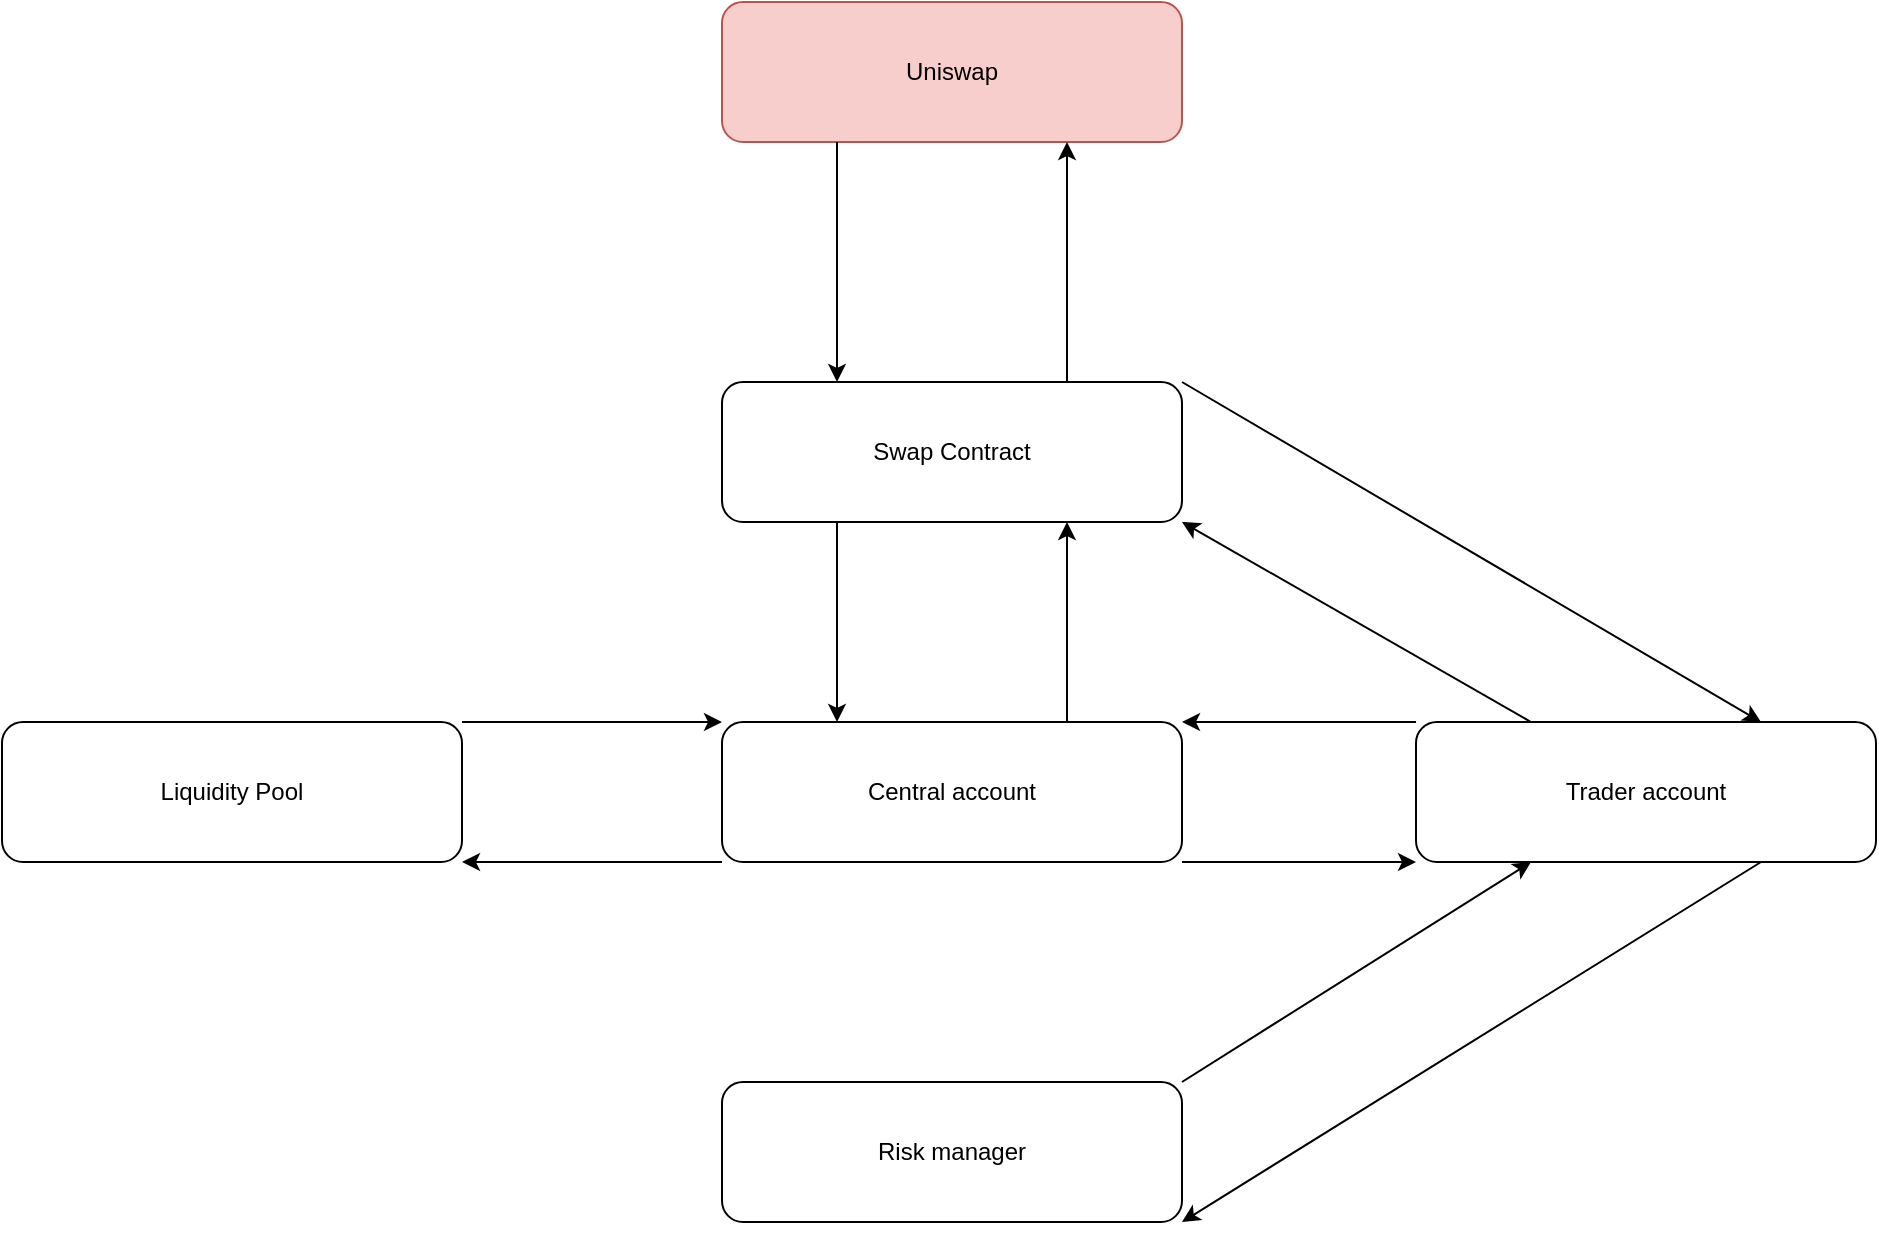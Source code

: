 <mxfile version="22.1.20" type="device">
  <diagram name="Страница — 1" id="yaXuUfwLW3fahq3yRqrc">
    <mxGraphModel dx="1002" dy="577" grid="1" gridSize="10" guides="1" tooltips="1" connect="1" arrows="1" fold="1" page="1" pageScale="1" pageWidth="827" pageHeight="1169" math="0" shadow="0">
      <root>
        <mxCell id="0" />
        <mxCell id="1" parent="0" />
        <mxCell id="oLoyiFKYOL_wlGlcTklO-1" value="Liquidity Pool" style="rounded=1;whiteSpace=wrap;html=1;" parent="1" vertex="1">
          <mxGeometry x="173" y="450" width="230" height="70" as="geometry" />
        </mxCell>
        <mxCell id="EZblRMRSeTuU_uylYMkr-2" value="Swap Contract" style="rounded=1;whiteSpace=wrap;html=1;" parent="1" vertex="1">
          <mxGeometry x="533" y="280" width="230" height="70" as="geometry" />
        </mxCell>
        <mxCell id="EZblRMRSeTuU_uylYMkr-3" value="Trader account" style="rounded=1;whiteSpace=wrap;html=1;" parent="1" vertex="1">
          <mxGeometry x="880" y="450" width="230" height="70" as="geometry" />
        </mxCell>
        <mxCell id="EZblRMRSeTuU_uylYMkr-4" value="Central account" style="rounded=1;whiteSpace=wrap;html=1;" parent="1" vertex="1">
          <mxGeometry x="533" y="450" width="230" height="70" as="geometry" />
        </mxCell>
        <mxCell id="EZblRMRSeTuU_uylYMkr-5" value="Uniswap" style="rounded=1;whiteSpace=wrap;html=1;fillColor=#f8cecc;strokeColor=#b85450;" parent="1" vertex="1">
          <mxGeometry x="533" y="90" width="230" height="70" as="geometry" />
        </mxCell>
        <mxCell id="EZblRMRSeTuU_uylYMkr-6" value="" style="endArrow=classic;html=1;rounded=0;exitX=1;exitY=0;exitDx=0;exitDy=0;entryX=0;entryY=0;entryDx=0;entryDy=0;" parent="1" source="oLoyiFKYOL_wlGlcTklO-1" target="EZblRMRSeTuU_uylYMkr-4" edge="1">
          <mxGeometry width="50" height="50" relative="1" as="geometry">
            <mxPoint x="500" y="330" as="sourcePoint" />
            <mxPoint x="550" y="280" as="targetPoint" />
          </mxGeometry>
        </mxCell>
        <mxCell id="EZblRMRSeTuU_uylYMkr-7" value="" style="endArrow=classic;html=1;rounded=0;exitX=0;exitY=0;exitDx=0;exitDy=0;entryX=1;entryY=0;entryDx=0;entryDy=0;" parent="1" source="EZblRMRSeTuU_uylYMkr-3" target="EZblRMRSeTuU_uylYMkr-4" edge="1">
          <mxGeometry width="50" height="50" relative="1" as="geometry">
            <mxPoint x="890" y="450" as="sourcePoint" />
            <mxPoint x="940" y="400" as="targetPoint" />
          </mxGeometry>
        </mxCell>
        <mxCell id="EZblRMRSeTuU_uylYMkr-8" value="" style="endArrow=classic;html=1;rounded=0;exitX=0;exitY=1;exitDx=0;exitDy=0;entryX=1;entryY=1;entryDx=0;entryDy=0;" parent="1" source="EZblRMRSeTuU_uylYMkr-4" target="oLoyiFKYOL_wlGlcTklO-1" edge="1">
          <mxGeometry width="50" height="50" relative="1" as="geometry">
            <mxPoint x="490" y="580" as="sourcePoint" />
            <mxPoint x="540" y="530" as="targetPoint" />
          </mxGeometry>
        </mxCell>
        <mxCell id="EZblRMRSeTuU_uylYMkr-9" value="" style="endArrow=classic;html=1;rounded=0;exitX=1;exitY=1;exitDx=0;exitDy=0;entryX=0;entryY=1;entryDx=0;entryDy=0;" parent="1" source="EZblRMRSeTuU_uylYMkr-4" target="EZblRMRSeTuU_uylYMkr-3" edge="1">
          <mxGeometry width="50" height="50" relative="1" as="geometry">
            <mxPoint x="720" y="600" as="sourcePoint" />
            <mxPoint x="770" y="550" as="targetPoint" />
          </mxGeometry>
        </mxCell>
        <mxCell id="EZblRMRSeTuU_uylYMkr-10" value="" style="endArrow=classic;html=1;rounded=0;exitX=0.75;exitY=0;exitDx=0;exitDy=0;entryX=0.75;entryY=1;entryDx=0;entryDy=0;" parent="1" source="EZblRMRSeTuU_uylYMkr-4" target="EZblRMRSeTuU_uylYMkr-2" edge="1">
          <mxGeometry width="50" height="50" relative="1" as="geometry">
            <mxPoint x="480" y="420" as="sourcePoint" />
            <mxPoint x="530" y="370" as="targetPoint" />
          </mxGeometry>
        </mxCell>
        <mxCell id="EZblRMRSeTuU_uylYMkr-11" value="" style="endArrow=classic;html=1;rounded=0;exitX=0.25;exitY=1;exitDx=0;exitDy=0;entryX=0.25;entryY=0;entryDx=0;entryDy=0;" parent="1" source="EZblRMRSeTuU_uylYMkr-2" target="EZblRMRSeTuU_uylYMkr-4" edge="1">
          <mxGeometry width="50" height="50" relative="1" as="geometry">
            <mxPoint x="320" y="370" as="sourcePoint" />
            <mxPoint x="370" y="320" as="targetPoint" />
          </mxGeometry>
        </mxCell>
        <mxCell id="EZblRMRSeTuU_uylYMkr-12" value="" style="endArrow=classic;html=1;rounded=0;exitX=0.75;exitY=0;exitDx=0;exitDy=0;entryX=0.75;entryY=1;entryDx=0;entryDy=0;" parent="1" source="EZblRMRSeTuU_uylYMkr-2" target="EZblRMRSeTuU_uylYMkr-5" edge="1">
          <mxGeometry width="50" height="50" relative="1" as="geometry">
            <mxPoint x="740" y="250" as="sourcePoint" />
            <mxPoint x="790" y="200" as="targetPoint" />
          </mxGeometry>
        </mxCell>
        <mxCell id="EZblRMRSeTuU_uylYMkr-13" value="" style="endArrow=classic;html=1;rounded=0;exitX=0.25;exitY=1;exitDx=0;exitDy=0;entryX=0.25;entryY=0;entryDx=0;entryDy=0;" parent="1" source="EZblRMRSeTuU_uylYMkr-5" target="EZblRMRSeTuU_uylYMkr-2" edge="1">
          <mxGeometry width="50" height="50" relative="1" as="geometry">
            <mxPoint x="470" y="270" as="sourcePoint" />
            <mxPoint x="520" y="220" as="targetPoint" />
          </mxGeometry>
        </mxCell>
        <mxCell id="Vdn5y1QNBPUIh2jTIgkd-1" value="" style="endArrow=classic;html=1;rounded=0;exitX=0.25;exitY=0;exitDx=0;exitDy=0;entryX=1;entryY=1;entryDx=0;entryDy=0;" parent="1" source="EZblRMRSeTuU_uylYMkr-3" target="EZblRMRSeTuU_uylYMkr-2" edge="1">
          <mxGeometry width="50" height="50" relative="1" as="geometry">
            <mxPoint x="960" y="370" as="sourcePoint" />
            <mxPoint x="1010" y="320" as="targetPoint" />
          </mxGeometry>
        </mxCell>
        <mxCell id="Vdn5y1QNBPUIh2jTIgkd-2" value="" style="endArrow=classic;html=1;rounded=0;exitX=1;exitY=0;exitDx=0;exitDy=0;entryX=0.75;entryY=0;entryDx=0;entryDy=0;" parent="1" source="EZblRMRSeTuU_uylYMkr-2" target="EZblRMRSeTuU_uylYMkr-3" edge="1">
          <mxGeometry width="50" height="50" relative="1" as="geometry">
            <mxPoint x="900" y="350" as="sourcePoint" />
            <mxPoint x="950" y="300" as="targetPoint" />
          </mxGeometry>
        </mxCell>
        <mxCell id="qFSR4wq0wDszp6o0jJQj-1" value="Risk manager" style="rounded=1;whiteSpace=wrap;html=1;" vertex="1" parent="1">
          <mxGeometry x="533" y="630" width="230" height="70" as="geometry" />
        </mxCell>
        <mxCell id="qFSR4wq0wDszp6o0jJQj-2" value="" style="endArrow=classic;html=1;rounded=0;exitX=1;exitY=0;exitDx=0;exitDy=0;entryX=0.25;entryY=1;entryDx=0;entryDy=0;" edge="1" parent="1" source="qFSR4wq0wDszp6o0jJQj-1" target="EZblRMRSeTuU_uylYMkr-3">
          <mxGeometry width="50" height="50" relative="1" as="geometry">
            <mxPoint x="890" y="650" as="sourcePoint" />
            <mxPoint x="940" y="600" as="targetPoint" />
          </mxGeometry>
        </mxCell>
        <mxCell id="qFSR4wq0wDszp6o0jJQj-3" value="" style="endArrow=classic;html=1;rounded=0;exitX=0.75;exitY=1;exitDx=0;exitDy=0;entryX=1;entryY=1;entryDx=0;entryDy=0;" edge="1" parent="1" source="EZblRMRSeTuU_uylYMkr-3" target="qFSR4wq0wDszp6o0jJQj-1">
          <mxGeometry width="50" height="50" relative="1" as="geometry">
            <mxPoint x="930" y="670" as="sourcePoint" />
            <mxPoint x="980" y="620" as="targetPoint" />
          </mxGeometry>
        </mxCell>
      </root>
    </mxGraphModel>
  </diagram>
</mxfile>
